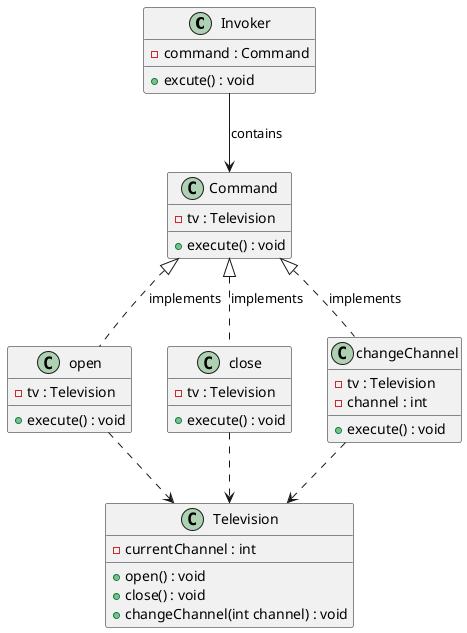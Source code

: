 @startuml classDiagram
    Invoker --> Command : contains
    Command <|.. open : implements
    Command <|.. close : implements
    Command <|.. changeChannel : implements
    open ..> Television
    close ..> Television
    changeChannel ..> Television
    Invoker : -command : Command
    Invoker : +excute() : void
    Command : -tv : Television
    Command : +execute() : void
    open : -tv : Television
    open : +execute() : void
    close : -tv : Television
    close : +execute() : void
    changeChannel : -tv : Television
    changeChannel : -channel : int
    changeChannel : +execute() : void
    Television : -currentChannel : int
    Television : +open() : void
    Television : +close() : void
    Television : +changeChannel(int channel) : void
@enduml